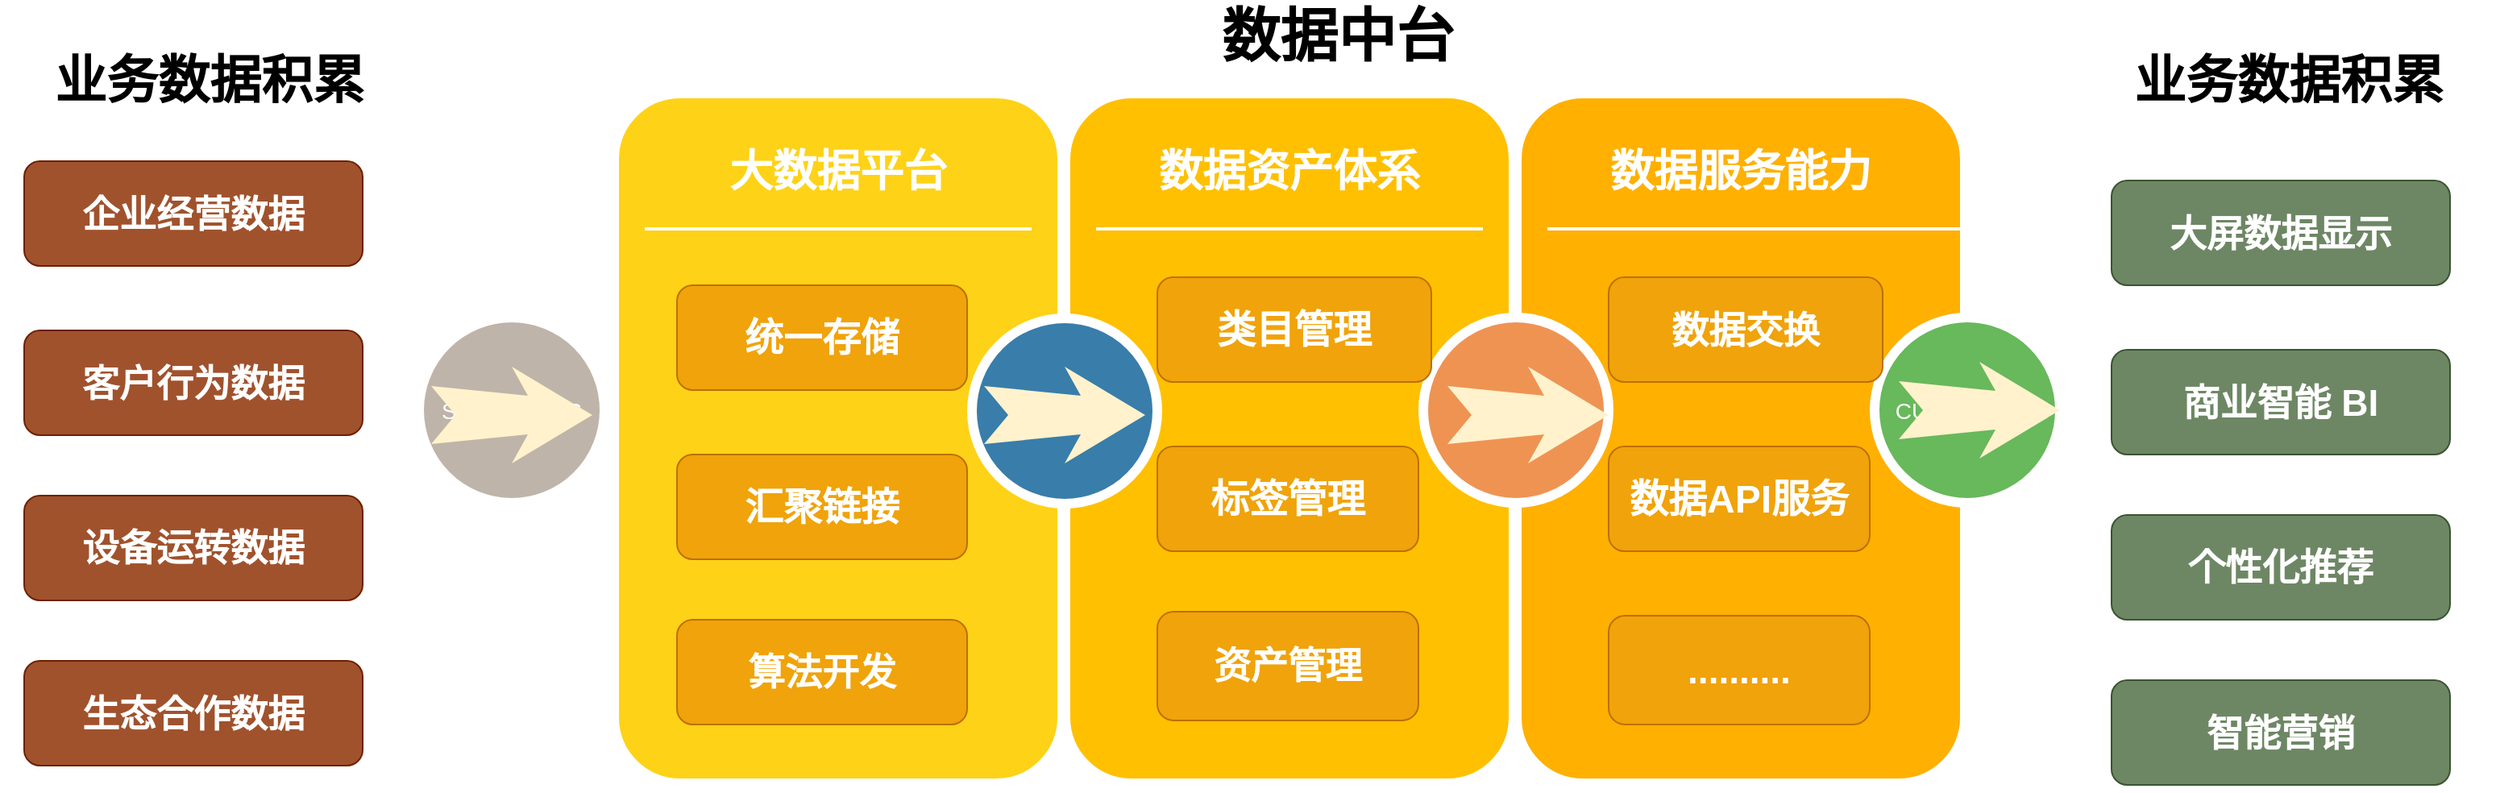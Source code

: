 <mxfile version="14.8.0" type="github">
  <diagram name="Page-1" id="12e1b939-464a-85fe-373e-61e167be1490">
    <mxGraphModel dx="908" dy="1398" grid="1" gridSize="10" guides="1" tooltips="1" connect="1" arrows="1" fold="1" page="1" pageScale="1.5" pageWidth="1169" pageHeight="826" background="none" math="0" shadow="0">
      <root>
        <mxCell id="0" />
        <mxCell id="1" parent="0" />
        <mxCell id="60da8b9f42644d3a-2" value="" style="whiteSpace=wrap;html=1;rounded=1;shadow=0;strokeWidth=8;fontSize=20;align=center;fillColor=#FED217;strokeColor=#FFFFFF;" parent="1" vertex="1">
          <mxGeometry x="450" y="405" width="280" height="430" as="geometry" />
        </mxCell>
        <mxCell id="60da8b9f42644d3a-3" value="大数据平台" style="text;html=1;strokeColor=none;fillColor=none;align=center;verticalAlign=middle;whiteSpace=wrap;rounded=0;shadow=0;fontSize=27;fontColor=#FFFFFF;fontStyle=1" parent="1" vertex="1">
          <mxGeometry x="450" y="425" width="280" height="60" as="geometry" />
        </mxCell>
        <mxCell id="60da8b9f42644d3a-6" value="" style="line;strokeWidth=2;html=1;rounded=0;shadow=0;fontSize=27;align=center;fillColor=none;strokeColor=#FFFFFF;" parent="1" vertex="1">
          <mxGeometry x="470" y="485" width="240" height="10" as="geometry" />
        </mxCell>
        <mxCell id="60da8b9f42644d3a-8" value="STRANGERS" style="ellipse;whiteSpace=wrap;html=1;rounded=0;shadow=0;strokeWidth=6;fontSize=14;align=center;fillColor=#BFB4A9;strokeColor=#FFFFFF;fontColor=#FFFFFF;" parent="1" vertex="1">
          <mxGeometry x="330" y="545" width="115" height="115" as="geometry" />
        </mxCell>
        <mxCell id="60da8b9f42644d3a-9" value="" style="html=1;shadow=0;dashed=0;align=center;verticalAlign=middle;shape=mxgraph.arrows2.stylisedArrow;dy=0.6;dx=40;notch=15;feather=0.4;rounded=0;strokeWidth=1;fontSize=27;strokeColor=none;fillColor=#fff2cc;" parent="1" vertex="1">
          <mxGeometry x="337.5" y="575.5" width="100" height="60" as="geometry" />
        </mxCell>
        <mxCell id="60da8b9f42644d3a-17" value="" style="whiteSpace=wrap;html=1;rounded=1;shadow=0;strokeWidth=8;fontSize=20;align=center;fillColor=#FFC001;strokeColor=#FFFFFF;" parent="1" vertex="1">
          <mxGeometry x="730" y="405" width="280" height="430" as="geometry" />
        </mxCell>
        <mxCell id="60da8b9f42644d3a-18" value="数据资产体系" style="text;html=1;strokeColor=none;fillColor=none;align=center;verticalAlign=middle;whiteSpace=wrap;rounded=0;shadow=0;fontSize=27;fontColor=#FFFFFF;fontStyle=1" parent="1" vertex="1">
          <mxGeometry x="730" y="425" width="280" height="60" as="geometry" />
        </mxCell>
        <mxCell id="60da8b9f42644d3a-20" value="" style="line;strokeWidth=2;html=1;rounded=0;shadow=0;fontSize=27;align=center;fillColor=none;strokeColor=#FFFFFF;" parent="1" vertex="1">
          <mxGeometry x="750" y="485" width="240" height="10" as="geometry" />
        </mxCell>
        <mxCell id="60da8b9f42644d3a-22" value="" style="ellipse;whiteSpace=wrap;html=1;rounded=0;shadow=0;strokeWidth=6;fontSize=14;align=center;fillColor=#397DAA;strokeColor=#FFFFFF;fontColor=#FFFFFF;" parent="1" vertex="1">
          <mxGeometry x="673" y="545.5" width="115" height="115" as="geometry" />
        </mxCell>
        <mxCell id="60da8b9f42644d3a-24" value="" style="whiteSpace=wrap;html=1;rounded=1;shadow=0;strokeWidth=8;fontSize=20;align=center;fillColor=#FFB001;strokeColor=#FFFFFF;" parent="1" vertex="1">
          <mxGeometry x="1010" y="405" width="280" height="430" as="geometry" />
        </mxCell>
        <mxCell id="60da8b9f42644d3a-25" value="数据服务能力" style="text;html=1;strokeColor=none;fillColor=none;align=center;verticalAlign=middle;whiteSpace=wrap;rounded=0;shadow=0;fontSize=27;fontColor=#FFFFFF;fontStyle=1" parent="1" vertex="1">
          <mxGeometry x="1010" y="425" width="280" height="60" as="geometry" />
        </mxCell>
        <mxCell id="60da8b9f42644d3a-27" value="" style="line;strokeWidth=2;html=1;rounded=0;shadow=0;fontSize=27;align=center;fillColor=none;strokeColor=#FFFFFF;" parent="1" vertex="1">
          <mxGeometry x="1030" y="485" width="240" height="10" as="geometry" />
        </mxCell>
        <mxCell id="60da8b9f42644d3a-29" value="LEADS" style="ellipse;whiteSpace=wrap;html=1;rounded=0;shadow=0;strokeWidth=6;fontSize=14;align=center;fillColor=#EF9353;strokeColor=#FFFFFF;fontColor=#FFFFFF;" parent="1" vertex="1">
          <mxGeometry x="953" y="545" width="115" height="115" as="geometry" />
        </mxCell>
        <mxCell id="60da8b9f42644d3a-34" value="" style="line;strokeWidth=2;html=1;rounded=0;shadow=0;fontSize=27;align=center;fillColor=none;strokeColor=#FFFFFF;" parent="1" vertex="1">
          <mxGeometry x="1176" y="485" width="240" height="10" as="geometry" />
        </mxCell>
        <mxCell id="60da8b9f42644d3a-36" value="CUSTOMERS" style="ellipse;whiteSpace=wrap;html=1;rounded=0;shadow=0;strokeWidth=6;fontSize=14;align=center;fillColor=#68B85C;strokeColor=#FFFFFF;fontColor=#FFFFFF;" parent="1" vertex="1">
          <mxGeometry x="1233" y="545" width="115" height="115" as="geometry" />
        </mxCell>
        <mxCell id="60da8b9f42644d3a-37" value="" style="html=1;shadow=0;dashed=0;align=center;verticalAlign=middle;shape=mxgraph.arrows2.stylisedArrow;dy=0.6;dx=40;notch=15;feather=0.4;rounded=0;strokeWidth=1;fontSize=27;strokeColor=none;fillColor=#fff2cc;" parent="1" vertex="1">
          <mxGeometry x="1248" y="572.5" width="100" height="60" as="geometry" />
        </mxCell>
        <mxCell id="-0lu--sUX_7D3RYY0f1U-2" value="" style="html=1;shadow=0;dashed=0;align=center;verticalAlign=middle;shape=mxgraph.arrows2.stylisedArrow;dy=0.6;dx=40;notch=15;feather=0.4;rounded=0;strokeWidth=1;fontSize=27;strokeColor=none;fillColor=#fff2cc;" vertex="1" parent="1">
          <mxGeometry x="680.5" y="575.5" width="100" height="60" as="geometry" />
        </mxCell>
        <mxCell id="-0lu--sUX_7D3RYY0f1U-4" value="" style="html=1;shadow=0;dashed=0;align=center;verticalAlign=middle;shape=mxgraph.arrows2.stylisedArrow;dy=0.6;dx=40;notch=15;feather=0.4;rounded=0;strokeWidth=1;fontSize=27;strokeColor=none;fillColor=#fff2cc;" vertex="1" parent="1">
          <mxGeometry x="968" y="575.5" width="100" height="60" as="geometry" />
        </mxCell>
        <mxCell id="-0lu--sUX_7D3RYY0f1U-16" value="&lt;font style=&quot;font-size: 32px&quot;&gt;&lt;b&gt;业务数据积累&lt;/b&gt;&lt;/font&gt;" style="text;html=1;strokeColor=none;fillColor=none;align=center;verticalAlign=middle;whiteSpace=wrap;rounded=0;" vertex="1" parent="1">
          <mxGeometry x="70" y="388" width="260" height="20" as="geometry" />
        </mxCell>
        <mxCell id="-0lu--sUX_7D3RYY0f1U-17" value="&lt;font size=&quot;1&quot;&gt;&lt;b style=&quot;font-size: 36px&quot;&gt;数据中台&lt;/b&gt;&lt;/font&gt;" style="text;html=1;strokeColor=none;fillColor=none;align=center;verticalAlign=middle;whiteSpace=wrap;rounded=0;" vertex="1" parent="1">
          <mxGeometry x="770" y="360" width="260" height="20" as="geometry" />
        </mxCell>
        <mxCell id="-0lu--sUX_7D3RYY0f1U-21" value="&lt;font style=&quot;font-size: 24px&quot;&gt;&lt;b&gt;统一存储&lt;/b&gt;&lt;/font&gt;" style="rounded=1;whiteSpace=wrap;html=1;labelBackgroundColor=none;fillColor=#f0a30a;strokeColor=#BD7000;fontColor=#FFFFFF;" vertex="1" parent="1">
          <mxGeometry x="490" y="525" width="180" height="65" as="geometry" />
        </mxCell>
        <mxCell id="-0lu--sUX_7D3RYY0f1U-22" value="汇聚链接" style="rounded=1;whiteSpace=wrap;html=1;labelBackgroundColor=none;fillColor=#f0a30a;strokeColor=#BD7000;fontSize=24;fontStyle=1;fontColor=#FFFFFF;" vertex="1" parent="1">
          <mxGeometry x="490" y="630" width="180" height="65" as="geometry" />
        </mxCell>
        <mxCell id="-0lu--sUX_7D3RYY0f1U-23" value="算法开发" style="rounded=1;whiteSpace=wrap;html=1;labelBackgroundColor=none;fillColor=#f0a30a;strokeColor=#BD7000;fontColor=#FFFFFF;fontSize=23;fontStyle=1" vertex="1" parent="1">
          <mxGeometry x="490" y="732.5" width="180" height="65" as="geometry" />
        </mxCell>
        <mxCell id="-0lu--sUX_7D3RYY0f1U-24" value="&lt;span style=&quot;font-size: 24px&quot;&gt;&lt;b&gt;类目管理&lt;/b&gt;&lt;/span&gt;" style="rounded=1;whiteSpace=wrap;html=1;labelBackgroundColor=none;fillColor=#f0a30a;strokeColor=#BD7000;fontColor=#FFFFFF;" vertex="1" parent="1">
          <mxGeometry x="788" y="520" width="170" height="65" as="geometry" />
        </mxCell>
        <mxCell id="-0lu--sUX_7D3RYY0f1U-25" value="标签管理" style="rounded=1;whiteSpace=wrap;html=1;labelBackgroundColor=none;fillColor=#f0a30a;strokeColor=#BD7000;fontSize=24;fontStyle=1;fontColor=#FFFFFF;" vertex="1" parent="1">
          <mxGeometry x="788" y="625" width="162" height="65" as="geometry" />
        </mxCell>
        <mxCell id="-0lu--sUX_7D3RYY0f1U-26" value="资产管理" style="rounded=1;whiteSpace=wrap;html=1;labelBackgroundColor=none;fillColor=#f0a30a;strokeColor=#BD7000;fontColor=#FFFFFF;fontSize=23;fontStyle=1" vertex="1" parent="1">
          <mxGeometry x="788" y="727.5" width="162" height="67.5" as="geometry" />
        </mxCell>
        <mxCell id="-0lu--sUX_7D3RYY0f1U-27" value="&lt;font style=&quot;font-size: 23px&quot;&gt;&lt;b&gt;数据交换&lt;/b&gt;&lt;/font&gt;" style="rounded=1;whiteSpace=wrap;html=1;labelBackgroundColor=none;fillColor=#f0a30a;strokeColor=#BD7000;fontColor=#FFFFFF;" vertex="1" parent="1">
          <mxGeometry x="1068" y="520" width="170" height="65" as="geometry" />
        </mxCell>
        <mxCell id="-0lu--sUX_7D3RYY0f1U-28" value="数据API服务" style="rounded=1;whiteSpace=wrap;html=1;labelBackgroundColor=none;fillColor=#f0a30a;strokeColor=#BD7000;fontSize=24;fontStyle=1;fontColor=#FFFFFF;" vertex="1" parent="1">
          <mxGeometry x="1068" y="625" width="162" height="65" as="geometry" />
        </mxCell>
        <mxCell id="-0lu--sUX_7D3RYY0f1U-29" value=".........." style="rounded=1;whiteSpace=wrap;html=1;labelBackgroundColor=none;fillColor=#f0a30a;strokeColor=#BD7000;fontColor=#FFFFFF;fontSize=23;fontStyle=1" vertex="1" parent="1">
          <mxGeometry x="1068" y="730" width="162" height="67.5" as="geometry" />
        </mxCell>
        <mxCell id="-0lu--sUX_7D3RYY0f1U-30" value="&lt;b style=&quot;color: rgb(0 , 0 , 0) ; font-size: 23px&quot;&gt;&lt;font color=&quot;#ffffff&quot;&gt;企业经营数据&lt;/font&gt;&lt;/b&gt;" style="rounded=1;whiteSpace=wrap;html=1;labelBackgroundColor=none;fillColor=#a0522d;strokeColor=#6D1F00;fontColor=#ffffff;" vertex="1" parent="1">
          <mxGeometry x="85" y="448" width="210" height="65" as="geometry" />
        </mxCell>
        <mxCell id="-0lu--sUX_7D3RYY0f1U-31" value="&lt;b style=&quot;font-size: 23px&quot;&gt;客户行为数据&lt;/b&gt;" style="rounded=1;whiteSpace=wrap;html=1;labelBackgroundColor=none;fillColor=#a0522d;strokeColor=#6D1F00;fontSize=24;fontStyle=1;fontColor=#ffffff;" vertex="1" parent="1">
          <mxGeometry x="85" y="553" width="210" height="65" as="geometry" />
        </mxCell>
        <mxCell id="-0lu--sUX_7D3RYY0f1U-32" value="&lt;b&gt;设备运转数据&lt;/b&gt;" style="rounded=1;whiteSpace=wrap;html=1;labelBackgroundColor=none;fillColor=#a0522d;strokeColor=#6D1F00;fontColor=#ffffff;fontSize=23;fontStyle=1" vertex="1" parent="1">
          <mxGeometry x="85" y="655.5" width="210" height="65" as="geometry" />
        </mxCell>
        <mxCell id="-0lu--sUX_7D3RYY0f1U-33" value="&lt;b&gt;生态合作数据&lt;/b&gt;" style="rounded=1;whiteSpace=wrap;html=1;labelBackgroundColor=none;fillColor=#a0522d;strokeColor=#6D1F00;fontColor=#ffffff;fontSize=23;fontStyle=1" vertex="1" parent="1">
          <mxGeometry x="85" y="758" width="210" height="65" as="geometry" />
        </mxCell>
        <mxCell id="-0lu--sUX_7D3RYY0f1U-34" value="&lt;span style=&quot;font-size: 23px&quot;&gt;&lt;b&gt;大屏数据显示&lt;/b&gt;&lt;/span&gt;" style="rounded=1;whiteSpace=wrap;html=1;labelBackgroundColor=none;fillColor=#6d8764;strokeColor=#3A5431;fontColor=#ffffff;" vertex="1" parent="1">
          <mxGeometry x="1380" y="460" width="210" height="65" as="geometry" />
        </mxCell>
        <mxCell id="-0lu--sUX_7D3RYY0f1U-35" value="&lt;span style=&quot;font-size: 23px&quot;&gt;商业智能 BI&lt;/span&gt;" style="rounded=1;whiteSpace=wrap;html=1;labelBackgroundColor=none;fillColor=#6d8764;strokeColor=#3A5431;fontSize=24;fontStyle=1;fontColor=#ffffff;" vertex="1" parent="1">
          <mxGeometry x="1380" y="565" width="210" height="65" as="geometry" />
        </mxCell>
        <mxCell id="-0lu--sUX_7D3RYY0f1U-36" value="个性化推荐" style="rounded=1;whiteSpace=wrap;html=1;labelBackgroundColor=none;fillColor=#6d8764;strokeColor=#3A5431;fontColor=#ffffff;fontSize=23;fontStyle=1" vertex="1" parent="1">
          <mxGeometry x="1380" y="667.5" width="210" height="65" as="geometry" />
        </mxCell>
        <mxCell id="-0lu--sUX_7D3RYY0f1U-37" value="智能营销" style="rounded=1;whiteSpace=wrap;html=1;labelBackgroundColor=none;fillColor=#6d8764;strokeColor=#3A5431;fontColor=#ffffff;fontSize=23;fontStyle=1" vertex="1" parent="1">
          <mxGeometry x="1380" y="770" width="210" height="65" as="geometry" />
        </mxCell>
        <mxCell id="-0lu--sUX_7D3RYY0f1U-38" value="&lt;font style=&quot;font-size: 32px&quot;&gt;&lt;b&gt;业务数据积累&lt;/b&gt;&lt;/font&gt;" style="text;html=1;strokeColor=none;fillColor=none;align=center;verticalAlign=middle;whiteSpace=wrap;rounded=0;" vertex="1" parent="1">
          <mxGeometry x="1360" y="388" width="260" height="20" as="geometry" />
        </mxCell>
      </root>
    </mxGraphModel>
  </diagram>
</mxfile>
